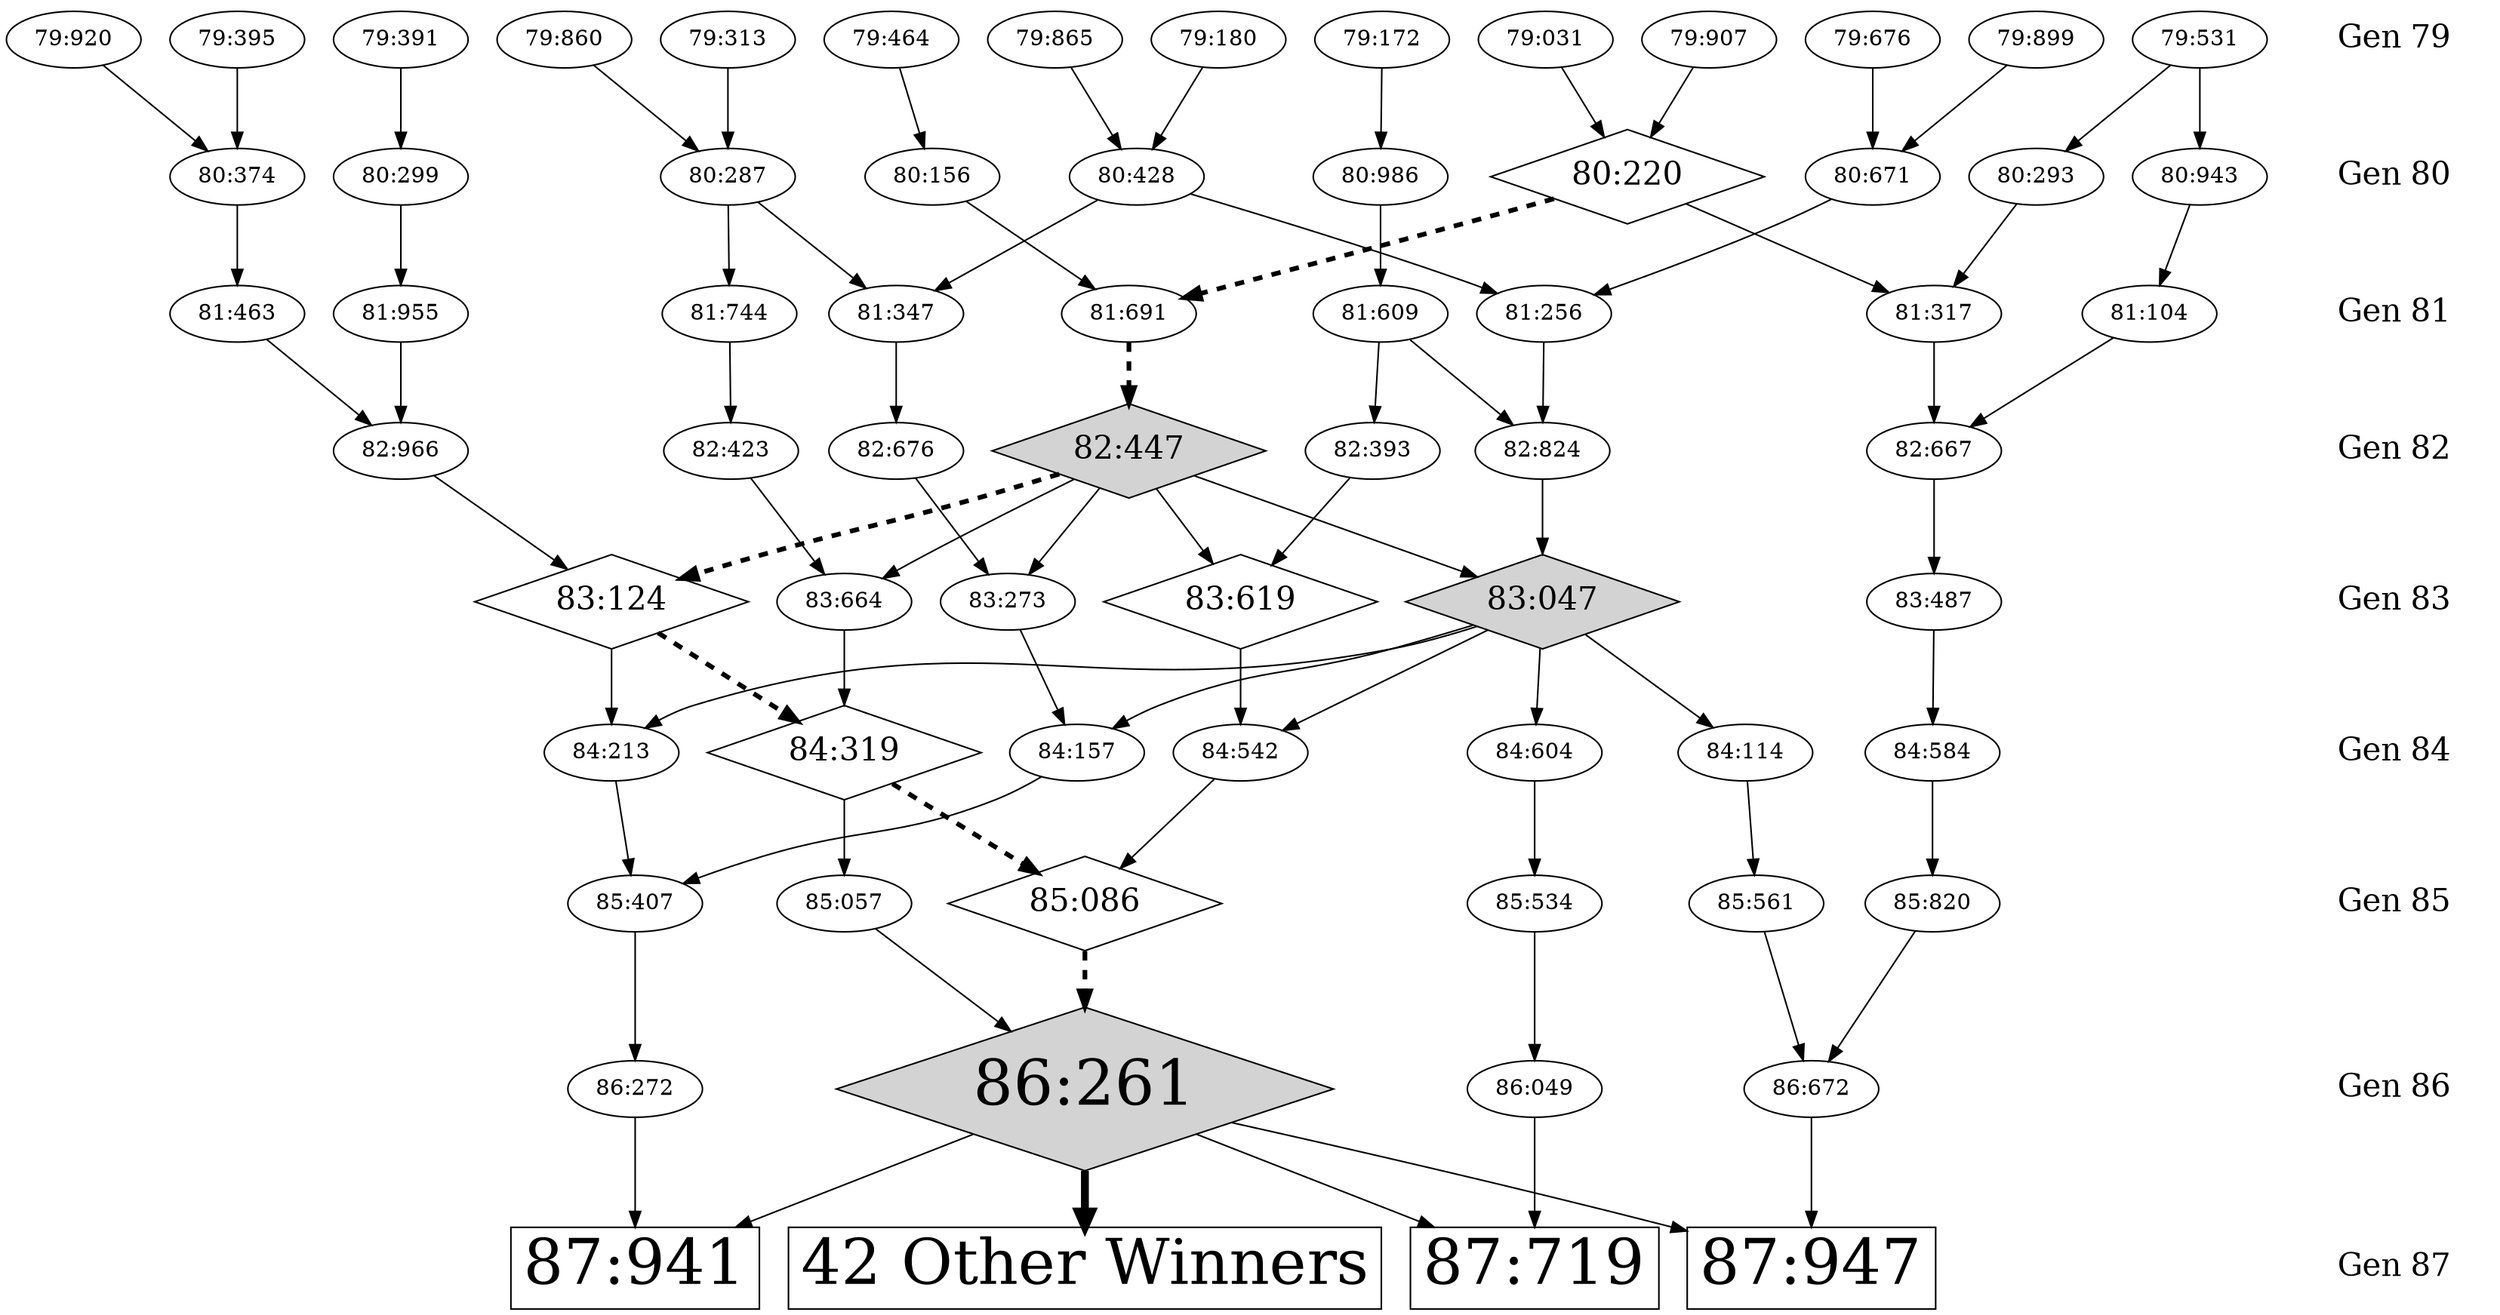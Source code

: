 digraph G {
	"79:031" -> "80:220";
	"79:172" -> "80:986";
	"79:180" -> "80:428";
	"79:313" -> "80:287";
	"79:391" -> "80:299";
	"79:395" -> "80:374";
	"79:464" -> "80:156";
	"79:531" -> "80:943";
	"79:531" -> "80:293";
	"79:676" -> "80:671";
	"79:860" -> "80:287";
	"79:865" -> "80:428";
	"79:899" -> "80:671";
	"79:907" -> "80:220";
	"79:920" -> "80:374";
	"80:156" -> "81:691";
	"80:220" -> "81:691" [penwidth=3, style=dashed];
	"80:220" [shape=diamond, fontsize=20]
	"80:220" -> "81:317";
	"80:287" -> "81:347";
	"80:287" -> "81:744";
	"80:293" -> "81:317";
	"80:299" -> "81:955";
	"80:374" -> "81:463";
	"80:428" -> "81:347";
	"80:428" -> "81:256";
	"80:671" -> "81:256";
	"80:943" -> "81:104";
	"80:986" -> "81:609";
	"81:104" -> "82:667";
	"81:256" -> "82:824";
	"81:317" -> "82:667";
	"81:347" -> "82:676";
	"81:463" -> "82:966";
	"81:609" -> "82:824";
	"81:609" -> "82:393";
	"82:447" [shape=diamond, style=filled, fillcolor="lightgrey", fontsize=20]
	"81:691" -> "82:447" [penwidth=3, style=dashed];
	"81:744" -> "82:423";
	"81:955" -> "82:966";
	"82:393" -> "83:619";
	"82:423" -> "83:664";
	"82:447" -> "83:664";
	"82:447" -> "83:619";
	"82:447" -> "83:273";
	"82:447" -> "83:124" [penwidth=3, style=dashed];
	"82:447" -> "83:047";
	"82:667" -> "83:487";
	"82:676" -> "83:273";
	"82:824" -> "83:047";
	"82:966" -> "83:124";
	"83:047" [shape=diamond, style=filled, fillcolor="lightgrey", fontsize=20]
	"83:047" -> "84:604";
	"83:047" -> "84:542";
	"83:047" -> "84:114";
	"83:047" -> "84:157";
	"83:047" -> "84:213";
	"83:124" -> "84:319" [penwidth=3, style=dashed];
	"83:124" [shape=diamond, fontsize=20]
	"83:124" -> "84:213";
	"83:273" -> "84:157";
	"83:487" -> "84:584";
	"83:619" [shape=diamond, fontsize=20]
	"83:619" -> "84:542";
	"83:664" -> "84:319";
	"84:114" -> "85:561";
	"84:157" -> "85:407";
	"84:213" -> "85:407";
	"84:319" -> "85:057";
	"84:319" [shape=diamond, fontsize=20]
	"84:319" -> "85:086" [penwidth=3, style=dashed];
	"84:542" -> "85:086";
	"84:584" -> "85:820";
	"84:604" -> "85:534";
	"85:057" -> "86:261";
	"85:086" [shape=diamond, fontsize=20]
	"85:086" -> "86:261" [penwidth=3, style=dashed];
	"85:407" -> "86:272";
	"85:534" -> "86:049";
	"85:561" -> "86:672";
	"85:820" -> "86:672";
	"87:719" [shape=rectangle, fontsize=40]
	"87:941" [shape=rectangle, fontsize=40]
	"87:947" [shape=rectangle, fontsize=40]
	"86:049" -> "87:719";
	"86:272" -> "87:941";
	"86:672" -> "87:947";

	"42 Other Winners" [shape=rectangle, fontsize=40]
	"86:261" [shape=diamond, style=filled, fillcolor="lightgrey", fontsize=40]
	"86:261" -> "42 Other Winners" [penwidth=5];
	"86:261" -> "87:719";
	"86:261" -> "87:941";
	"86:261" -> "87:947";

	node [penwidth=0, fontsize=20]
	"Gen 79" -> "Gen 80" -> "Gen 81" -> "Gen 82" -> "Gen 83" -> "Gen 84" -> "Gen 85" -> "Gen 86" -> "Gen 87" [style=invis];
	{ rank=same; "Gen 79", "79:031" }
	{ rank=same; "Gen 80", "80:428" }
	{ rank=same; "Gen 81", "81:256" }
	{ rank=same; "Gen 82", "82:824" }
	{ rank=same; "Gen 83", "83:047" }
	{ rank=same; "Gen 84", "84:157" }
	{ rank=same; "Gen 85", "85:407" }
	{ rank=same; "Gen 86", "86:049" }
	{ rank=same; "Gen 87", "87:947" }
}
